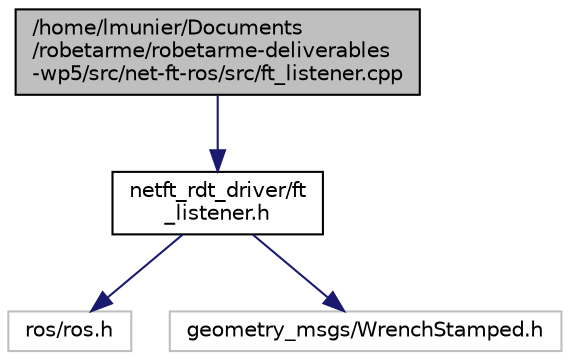 digraph "/home/lmunier/Documents/robetarme/robetarme-deliverables-wp5/src/net-ft-ros/src/ft_listener.cpp"
{
 // LATEX_PDF_SIZE
  edge [fontname="Helvetica",fontsize="10",labelfontname="Helvetica",labelfontsize="10"];
  node [fontname="Helvetica",fontsize="10",shape=record];
  Node1 [label="/home/lmunier/Documents\l/robetarme/robetarme-deliverables\l-wp5/src/net-ft-ros/src/ft_listener.cpp",height=0.2,width=0.4,color="black", fillcolor="grey75", style="filled", fontcolor="black",tooltip=" "];
  Node1 -> Node2 [color="midnightblue",fontsize="10",style="solid",fontname="Helvetica"];
  Node2 [label="netft_rdt_driver/ft\l_listener.h",height=0.2,width=0.4,color="black", fillcolor="white", style="filled",URL="$ft__listener_8h.html",tooltip=" "];
  Node2 -> Node3 [color="midnightblue",fontsize="10",style="solid",fontname="Helvetica"];
  Node3 [label="ros/ros.h",height=0.2,width=0.4,color="grey75", fillcolor="white", style="filled",tooltip=" "];
  Node2 -> Node4 [color="midnightblue",fontsize="10",style="solid",fontname="Helvetica"];
  Node4 [label="geometry_msgs/WrenchStamped.h",height=0.2,width=0.4,color="grey75", fillcolor="white", style="filled",tooltip=" "];
}
